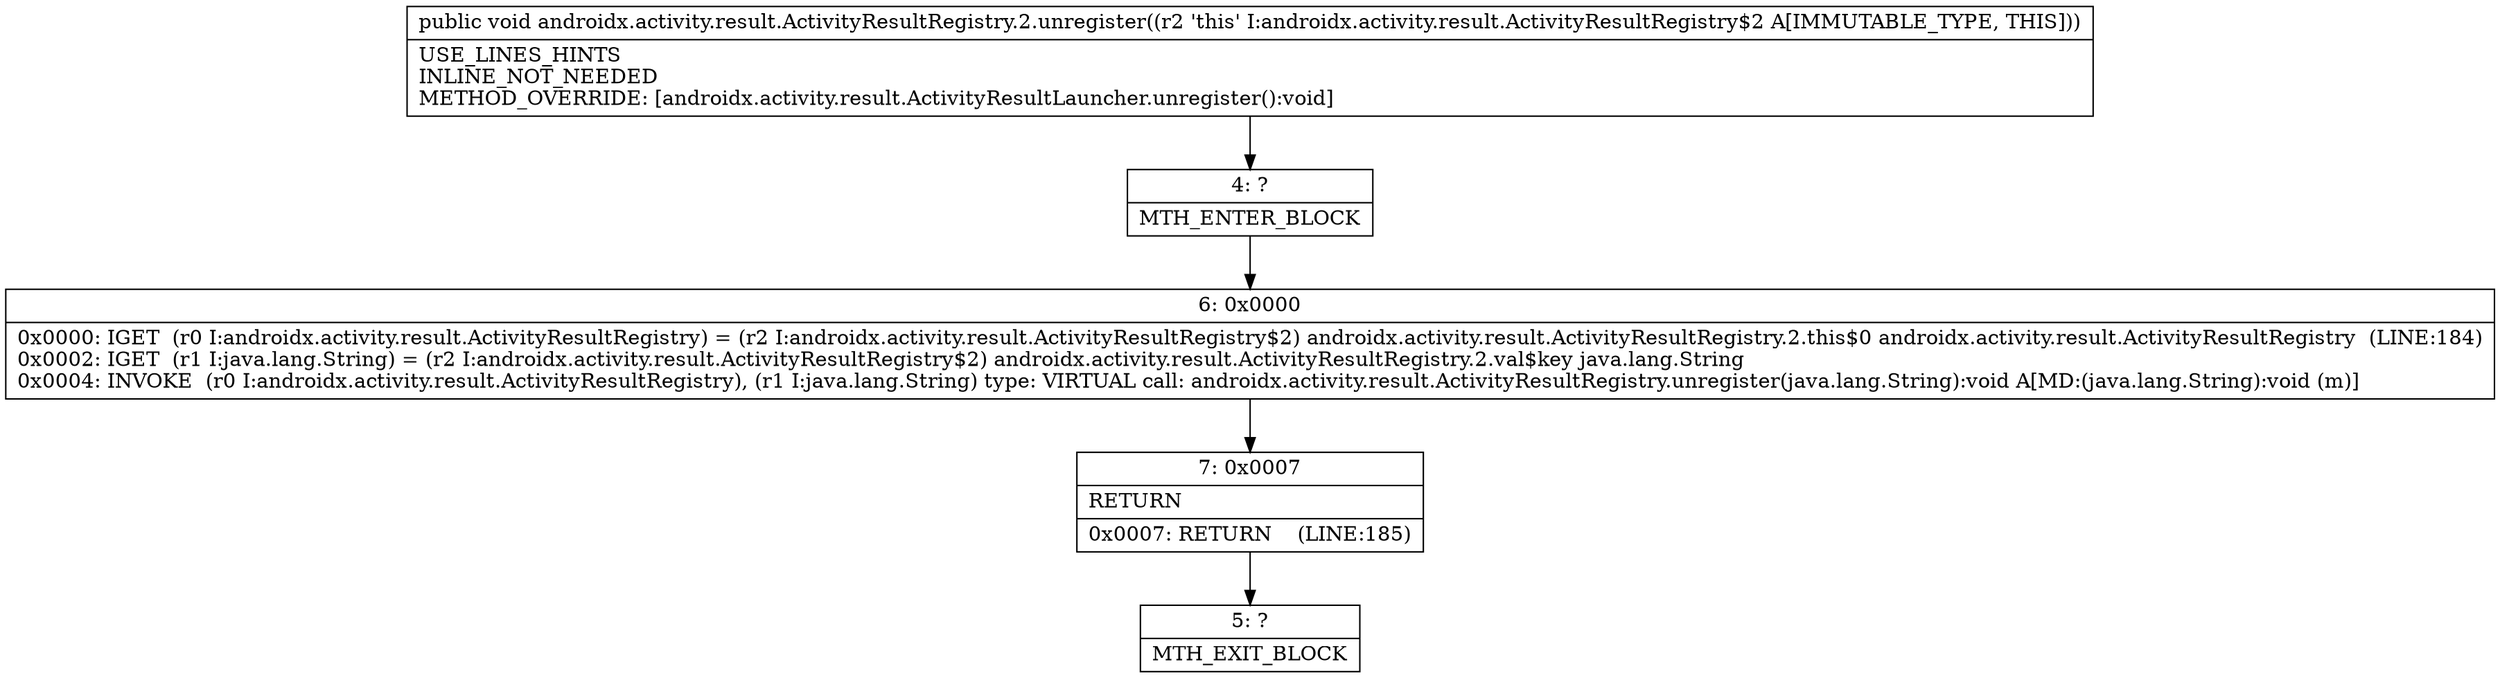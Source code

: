 digraph "CFG forandroidx.activity.result.ActivityResultRegistry.2.unregister()V" {
Node_4 [shape=record,label="{4\:\ ?|MTH_ENTER_BLOCK\l}"];
Node_6 [shape=record,label="{6\:\ 0x0000|0x0000: IGET  (r0 I:androidx.activity.result.ActivityResultRegistry) = (r2 I:androidx.activity.result.ActivityResultRegistry$2) androidx.activity.result.ActivityResultRegistry.2.this$0 androidx.activity.result.ActivityResultRegistry  (LINE:184)\l0x0002: IGET  (r1 I:java.lang.String) = (r2 I:androidx.activity.result.ActivityResultRegistry$2) androidx.activity.result.ActivityResultRegistry.2.val$key java.lang.String \l0x0004: INVOKE  (r0 I:androidx.activity.result.ActivityResultRegistry), (r1 I:java.lang.String) type: VIRTUAL call: androidx.activity.result.ActivityResultRegistry.unregister(java.lang.String):void A[MD:(java.lang.String):void (m)]\l}"];
Node_7 [shape=record,label="{7\:\ 0x0007|RETURN\l|0x0007: RETURN    (LINE:185)\l}"];
Node_5 [shape=record,label="{5\:\ ?|MTH_EXIT_BLOCK\l}"];
MethodNode[shape=record,label="{public void androidx.activity.result.ActivityResultRegistry.2.unregister((r2 'this' I:androidx.activity.result.ActivityResultRegistry$2 A[IMMUTABLE_TYPE, THIS]))  | USE_LINES_HINTS\lINLINE_NOT_NEEDED\lMETHOD_OVERRIDE: [androidx.activity.result.ActivityResultLauncher.unregister():void]\l}"];
MethodNode -> Node_4;Node_4 -> Node_6;
Node_6 -> Node_7;
Node_7 -> Node_5;
}


